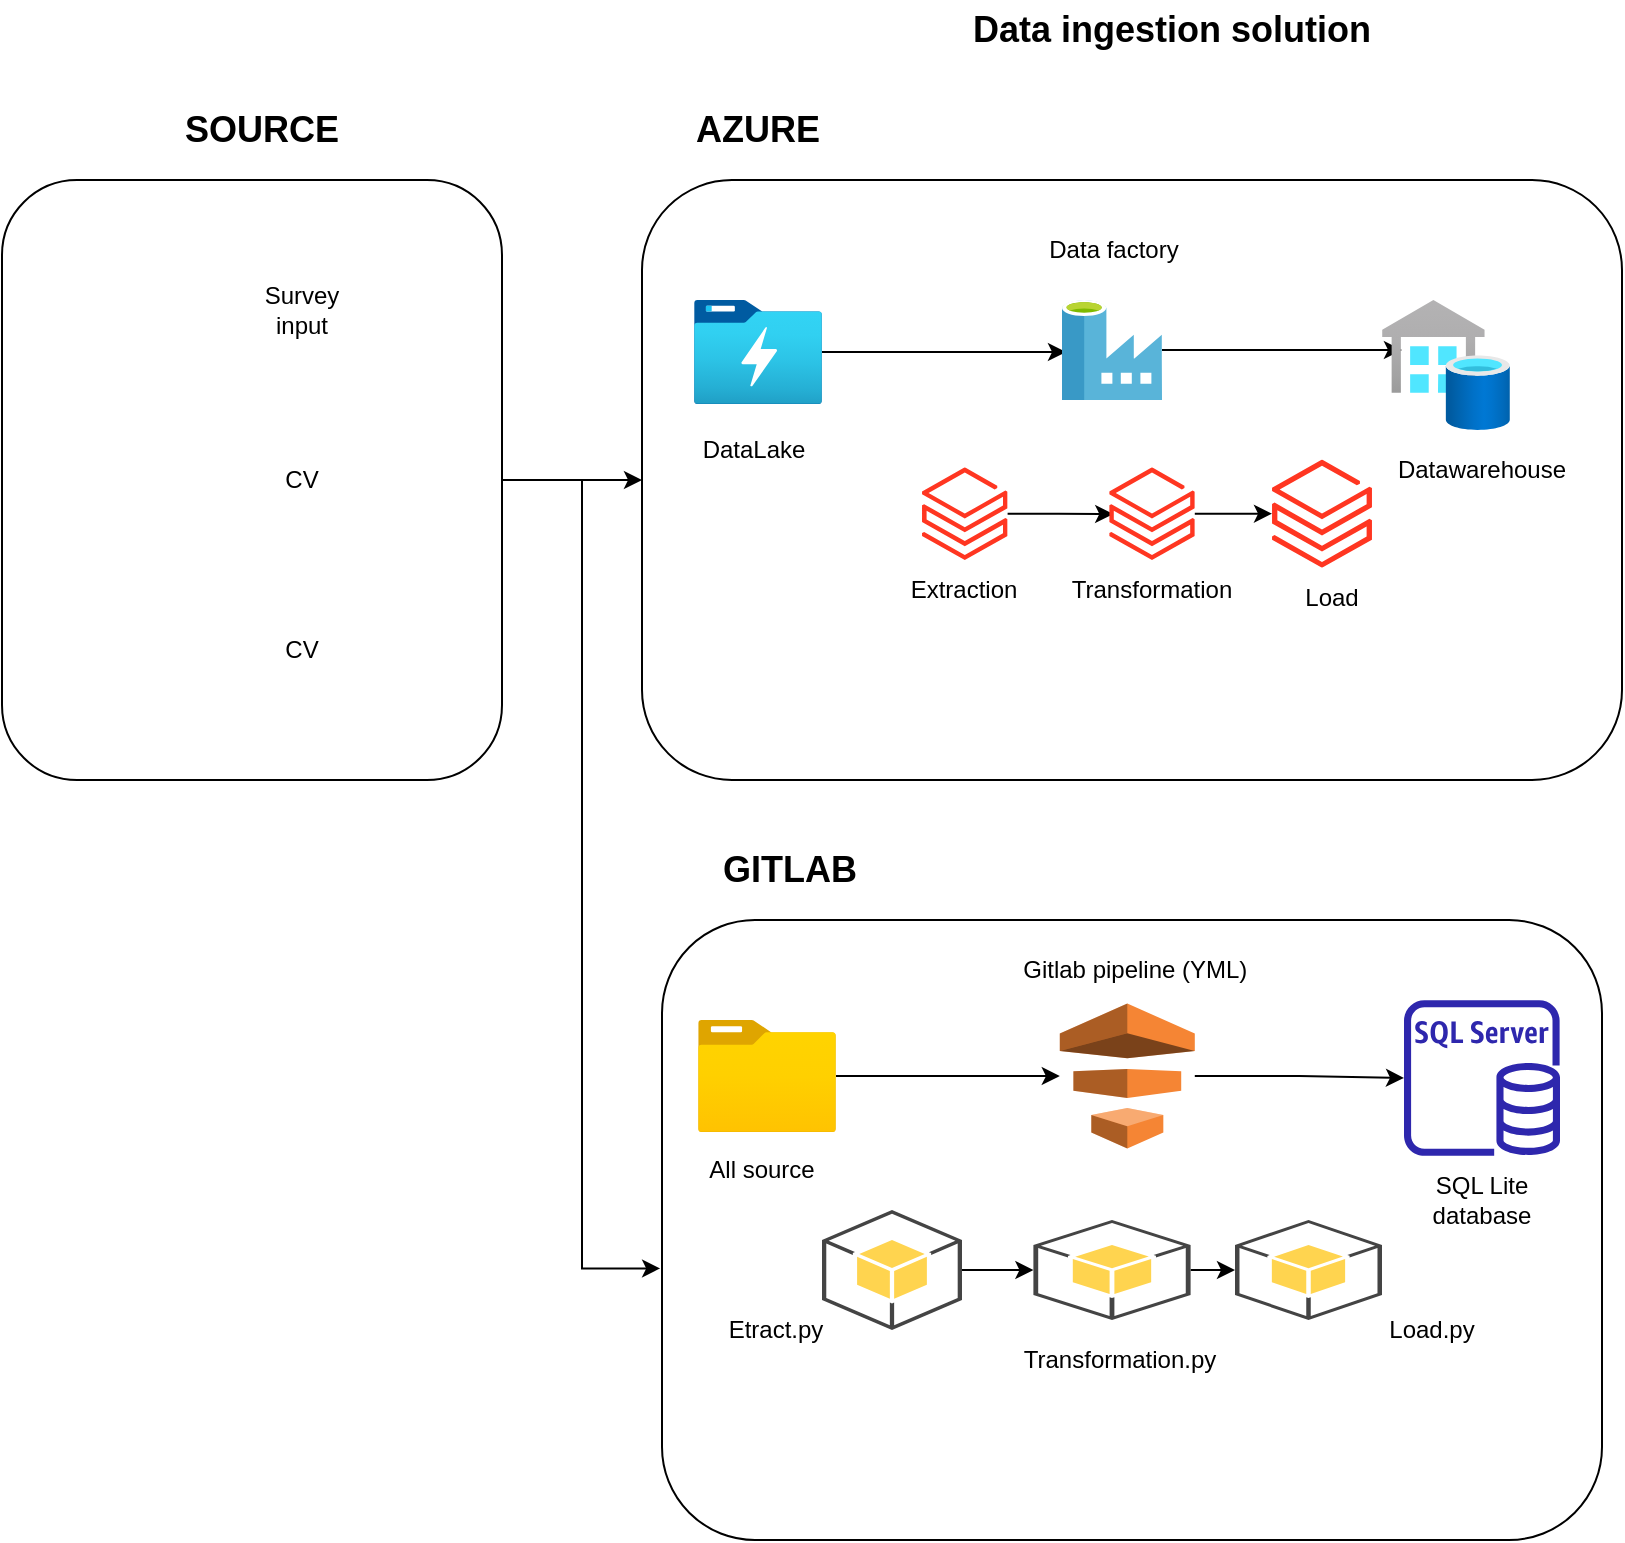 <mxfile version="21.7.2" type="device">
  <diagram name="Page-1" id="6pJ0-AzW8CNM2vYW4kGI">
    <mxGraphModel dx="1149" dy="1567" grid="1" gridSize="10" guides="1" tooltips="1" connect="1" arrows="1" fold="1" page="1" pageScale="1" pageWidth="850" pageHeight="1100" math="0" shadow="0">
      <root>
        <mxCell id="0" />
        <mxCell id="1" parent="0" />
        <mxCell id="H447cMF2xVYTT7RYKdKf-12" style="edgeStyle=orthogonalEdgeStyle;rounded=0;orthogonalLoop=1;jettySize=auto;html=1;entryX=0;entryY=0.5;entryDx=0;entryDy=0;" edge="1" parent="1" source="H447cMF2xVYTT7RYKdKf-7" target="H447cMF2xVYTT7RYKdKf-10">
          <mxGeometry relative="1" as="geometry" />
        </mxCell>
        <mxCell id="H447cMF2xVYTT7RYKdKf-64" style="edgeStyle=orthogonalEdgeStyle;rounded=0;orthogonalLoop=1;jettySize=auto;html=1;entryX=-0.002;entryY=0.562;entryDx=0;entryDy=0;entryPerimeter=0;" edge="1" parent="1" source="H447cMF2xVYTT7RYKdKf-7" target="H447cMF2xVYTT7RYKdKf-60">
          <mxGeometry relative="1" as="geometry" />
        </mxCell>
        <mxCell id="H447cMF2xVYTT7RYKdKf-7" value="" style="rounded=1;whiteSpace=wrap;html=1;" vertex="1" parent="1">
          <mxGeometry x="30" y="60" width="250" height="300" as="geometry" />
        </mxCell>
        <mxCell id="H447cMF2xVYTT7RYKdKf-10" value="" style="rounded=1;whiteSpace=wrap;html=1;" vertex="1" parent="1">
          <mxGeometry x="350" y="60" width="490" height="300" as="geometry" />
        </mxCell>
        <mxCell id="H447cMF2xVYTT7RYKdKf-22" value="&lt;font style=&quot;font-size: 18px;&quot;&gt;&lt;b&gt;SOURCE&lt;/b&gt;&lt;/font&gt;" style="text;strokeColor=none;align=center;fillColor=none;html=1;verticalAlign=middle;whiteSpace=wrap;rounded=0;" vertex="1" parent="1">
          <mxGeometry x="130" y="20" width="60" height="30" as="geometry" />
        </mxCell>
        <mxCell id="H447cMF2xVYTT7RYKdKf-28" value="" style="shape=image;html=1;verticalAlign=top;verticalLabelPosition=bottom;labelBackgroundColor=#ffffff;imageAspect=0;aspect=fixed;image=https://cdn3.iconfinder.com/data/icons/document-icons-2/30/647702-excel-128.png" vertex="1" parent="1">
          <mxGeometry x="50" y="90" width="70" height="70" as="geometry" />
        </mxCell>
        <mxCell id="H447cMF2xVYTT7RYKdKf-30" value="" style="shape=image;html=1;verticalAlign=top;verticalLabelPosition=bottom;labelBackgroundColor=#ffffff;imageAspect=0;aspect=fixed;image=https://cdn0.iconfinder.com/data/icons/logos-microsoft-office-365/128/Microsoft_Office_Mesa_de_trabajo_1-128.png" vertex="1" parent="1">
          <mxGeometry x="50" y="180" width="70" height="70" as="geometry" />
        </mxCell>
        <mxCell id="H447cMF2xVYTT7RYKdKf-31" value="" style="shape=image;html=1;verticalAlign=top;verticalLabelPosition=bottom;labelBackgroundColor=#ffffff;imageAspect=0;aspect=fixed;image=https://cdn4.iconfinder.com/data/icons/file-extensions-1/64/pdfs-128.png" vertex="1" parent="1">
          <mxGeometry x="60" y="260" width="70" height="70" as="geometry" />
        </mxCell>
        <mxCell id="H447cMF2xVYTT7RYKdKf-32" value="Survey input" style="text;strokeColor=none;align=center;fillColor=none;html=1;verticalAlign=middle;whiteSpace=wrap;rounded=0;" vertex="1" parent="1">
          <mxGeometry x="150" y="110" width="60" height="30" as="geometry" />
        </mxCell>
        <mxCell id="H447cMF2xVYTT7RYKdKf-33" value="CV" style="text;strokeColor=none;align=center;fillColor=none;html=1;verticalAlign=middle;whiteSpace=wrap;rounded=0;" vertex="1" parent="1">
          <mxGeometry x="150" y="195" width="60" height="30" as="geometry" />
        </mxCell>
        <mxCell id="H447cMF2xVYTT7RYKdKf-34" value="CV" style="text;strokeColor=none;align=center;fillColor=none;html=1;verticalAlign=middle;whiteSpace=wrap;rounded=0;" vertex="1" parent="1">
          <mxGeometry x="150" y="280" width="60" height="30" as="geometry" />
        </mxCell>
        <mxCell id="H447cMF2xVYTT7RYKdKf-35" value="&lt;b&gt;&lt;font style=&quot;font-size: 18px;&quot;&gt;Data ingestion solution&lt;/font&gt;&lt;/b&gt;" style="text;strokeColor=none;align=center;fillColor=none;html=1;verticalAlign=middle;whiteSpace=wrap;rounded=0;" vertex="1" parent="1">
          <mxGeometry x="500" y="-30" width="230" height="30" as="geometry" />
        </mxCell>
        <mxCell id="H447cMF2xVYTT7RYKdKf-36" value="&lt;font style=&quot;font-size: 18px;&quot;&gt;&lt;b&gt;AZURE&lt;/b&gt;&lt;/font&gt;" style="text;strokeColor=none;align=center;fillColor=none;html=1;verticalAlign=middle;whiteSpace=wrap;rounded=0;" vertex="1" parent="1">
          <mxGeometry x="378" y="20" width="60" height="30" as="geometry" />
        </mxCell>
        <mxCell id="H447cMF2xVYTT7RYKdKf-43" style="edgeStyle=orthogonalEdgeStyle;rounded=0;orthogonalLoop=1;jettySize=auto;html=1;entryX=0.04;entryY=0.52;entryDx=0;entryDy=0;entryPerimeter=0;" edge="1" parent="1" source="H447cMF2xVYTT7RYKdKf-39" target="H447cMF2xVYTT7RYKdKf-41">
          <mxGeometry relative="1" as="geometry" />
        </mxCell>
        <mxCell id="H447cMF2xVYTT7RYKdKf-39" value="" style="image;aspect=fixed;html=1;points=[];align=center;fontSize=12;image=img/lib/azure2/storage/Data_Lake_Storage_Gen1.svg;" vertex="1" parent="1">
          <mxGeometry x="376" y="120" width="64" height="52" as="geometry" />
        </mxCell>
        <mxCell id="H447cMF2xVYTT7RYKdKf-44" style="edgeStyle=orthogonalEdgeStyle;rounded=0;orthogonalLoop=1;jettySize=auto;html=1;entryX=0.156;entryY=0.385;entryDx=0;entryDy=0;entryPerimeter=0;" edge="1" parent="1" source="H447cMF2xVYTT7RYKdKf-41" target="H447cMF2xVYTT7RYKdKf-42">
          <mxGeometry relative="1" as="geometry" />
        </mxCell>
        <mxCell id="H447cMF2xVYTT7RYKdKf-41" value="" style="image;sketch=0;aspect=fixed;html=1;points=[];align=center;fontSize=12;image=img/lib/mscae/Data_Factory.svg;" vertex="1" parent="1">
          <mxGeometry x="560" y="120" width="50" height="50" as="geometry" />
        </mxCell>
        <mxCell id="H447cMF2xVYTT7RYKdKf-42" value="" style="image;aspect=fixed;html=1;points=[];align=center;fontSize=12;image=img/lib/azure2/integration/SQL_Data_Warehouses.svg;" vertex="1" parent="1">
          <mxGeometry x="720" y="120" width="64" height="65" as="geometry" />
        </mxCell>
        <mxCell id="H447cMF2xVYTT7RYKdKf-52" style="edgeStyle=orthogonalEdgeStyle;rounded=0;orthogonalLoop=1;jettySize=auto;html=1;entryX=0.047;entryY=0.504;entryDx=0;entryDy=0;entryPerimeter=0;" edge="1" parent="1" source="H447cMF2xVYTT7RYKdKf-45" target="H447cMF2xVYTT7RYKdKf-46">
          <mxGeometry relative="1" as="geometry" />
        </mxCell>
        <mxCell id="H447cMF2xVYTT7RYKdKf-45" value="" style="image;aspect=fixed;html=1;points=[];align=center;fontSize=12;image=img/lib/azure2/analytics/Azure_Databricks.svg;" vertex="1" parent="1">
          <mxGeometry x="490" y="203.66" width="42.8" height="46.34" as="geometry" />
        </mxCell>
        <mxCell id="H447cMF2xVYTT7RYKdKf-54" style="edgeStyle=orthogonalEdgeStyle;rounded=0;orthogonalLoop=1;jettySize=auto;html=1;" edge="1" parent="1" source="H447cMF2xVYTT7RYKdKf-46" target="H447cMF2xVYTT7RYKdKf-47">
          <mxGeometry relative="1" as="geometry" />
        </mxCell>
        <mxCell id="H447cMF2xVYTT7RYKdKf-46" value="" style="image;aspect=fixed;html=1;points=[];align=center;fontSize=12;image=img/lib/azure2/analytics/Azure_Databricks.svg;" vertex="1" parent="1">
          <mxGeometry x="583.6" y="203.66" width="42.8" height="46.34" as="geometry" />
        </mxCell>
        <mxCell id="H447cMF2xVYTT7RYKdKf-47" value="" style="image;aspect=fixed;html=1;points=[];align=center;fontSize=12;image=img/lib/azure2/analytics/Azure_Databricks.svg;" vertex="1" parent="1">
          <mxGeometry x="665" y="199.76" width="50" height="54.14" as="geometry" />
        </mxCell>
        <mxCell id="H447cMF2xVYTT7RYKdKf-48" value="Extraction" style="text;strokeColor=none;align=center;fillColor=none;html=1;verticalAlign=middle;whiteSpace=wrap;rounded=0;" vertex="1" parent="1">
          <mxGeometry x="481.4" y="250" width="60" height="30" as="geometry" />
        </mxCell>
        <mxCell id="H447cMF2xVYTT7RYKdKf-50" value="Transformation " style="text;strokeColor=none;align=center;fillColor=none;html=1;verticalAlign=middle;whiteSpace=wrap;rounded=0;" vertex="1" parent="1">
          <mxGeometry x="575" y="250" width="60" height="30" as="geometry" />
        </mxCell>
        <mxCell id="H447cMF2xVYTT7RYKdKf-51" value="Load" style="text;strokeColor=none;align=center;fillColor=none;html=1;verticalAlign=middle;whiteSpace=wrap;rounded=0;" vertex="1" parent="1">
          <mxGeometry x="665" y="253.9" width="60" height="30" as="geometry" />
        </mxCell>
        <mxCell id="H447cMF2xVYTT7RYKdKf-56" value="DataLake" style="text;strokeColor=none;align=center;fillColor=none;html=1;verticalAlign=middle;whiteSpace=wrap;rounded=0;" vertex="1" parent="1">
          <mxGeometry x="376" y="180" width="60" height="30" as="geometry" />
        </mxCell>
        <mxCell id="H447cMF2xVYTT7RYKdKf-57" value="Data factory " style="text;strokeColor=none;align=center;fillColor=none;html=1;verticalAlign=middle;whiteSpace=wrap;rounded=0;" vertex="1" parent="1">
          <mxGeometry x="546.4" y="80" width="80" height="30" as="geometry" />
        </mxCell>
        <mxCell id="H447cMF2xVYTT7RYKdKf-58" value="Datawarehouse" style="text;strokeColor=none;align=center;fillColor=none;html=1;verticalAlign=middle;whiteSpace=wrap;rounded=0;" vertex="1" parent="1">
          <mxGeometry x="740" y="190" width="60" height="30" as="geometry" />
        </mxCell>
        <mxCell id="H447cMF2xVYTT7RYKdKf-60" value="" style="rounded=1;whiteSpace=wrap;html=1;" vertex="1" parent="1">
          <mxGeometry x="360" y="430" width="470" height="310" as="geometry" />
        </mxCell>
        <mxCell id="H447cMF2xVYTT7RYKdKf-61" value="&lt;font style=&quot;font-size: 18px;&quot;&gt;&lt;b&gt;&lt;font&gt;GITLAB&lt;/font&gt;&lt;/b&gt;&lt;/font&gt; " style="text;strokeColor=none;align=center;fillColor=none;html=1;verticalAlign=middle;whiteSpace=wrap;rounded=0;" vertex="1" parent="1">
          <mxGeometry x="378" y="390" width="92" height="30" as="geometry" />
        </mxCell>
        <mxCell id="H447cMF2xVYTT7RYKdKf-70" style="edgeStyle=orthogonalEdgeStyle;rounded=0;orthogonalLoop=1;jettySize=auto;html=1;" edge="1" parent="1" source="H447cMF2xVYTT7RYKdKf-65" target="H447cMF2xVYTT7RYKdKf-67">
          <mxGeometry relative="1" as="geometry" />
        </mxCell>
        <mxCell id="H447cMF2xVYTT7RYKdKf-65" value="" style="image;aspect=fixed;html=1;points=[];align=center;fontSize=12;image=img/lib/azure2/general/Folder_Blank.svg;" vertex="1" parent="1">
          <mxGeometry x="378" y="480" width="69" height="56.0" as="geometry" />
        </mxCell>
        <mxCell id="H447cMF2xVYTT7RYKdKf-66" value="All source" style="text;strokeColor=none;align=center;fillColor=none;html=1;verticalAlign=middle;whiteSpace=wrap;rounded=0;" vertex="1" parent="1">
          <mxGeometry x="380" y="540" width="60" height="30" as="geometry" />
        </mxCell>
        <mxCell id="H447cMF2xVYTT7RYKdKf-71" value="" style="edgeStyle=orthogonalEdgeStyle;rounded=0;orthogonalLoop=1;jettySize=auto;html=1;" edge="1" parent="1" source="H447cMF2xVYTT7RYKdKf-67" target="H447cMF2xVYTT7RYKdKf-69">
          <mxGeometry relative="1" as="geometry" />
        </mxCell>
        <mxCell id="H447cMF2xVYTT7RYKdKf-67" value="" style="outlineConnect=0;dashed=0;verticalLabelPosition=bottom;verticalAlign=top;align=center;html=1;shape=mxgraph.aws3.data_pipeline;fillColor=#F58534;gradientColor=none;" vertex="1" parent="1">
          <mxGeometry x="558.9" y="471.75" width="67.5" height="72.5" as="geometry" />
        </mxCell>
        <mxCell id="H447cMF2xVYTT7RYKdKf-68" value="&amp;nbsp;Gitlab pipeline (YML)" style="text;strokeColor=none;align=center;fillColor=none;html=1;verticalAlign=middle;whiteSpace=wrap;rounded=0;" vertex="1" parent="1">
          <mxGeometry x="535" y="440" width="120" height="30" as="geometry" />
        </mxCell>
        <mxCell id="H447cMF2xVYTT7RYKdKf-69" value="" style="sketch=0;outlineConnect=0;fontColor=#232F3E;gradientColor=none;fillColor=#2E27AD;strokeColor=none;dashed=0;verticalLabelPosition=bottom;verticalAlign=top;align=center;html=1;fontSize=12;fontStyle=0;aspect=fixed;pointerEvents=1;shape=mxgraph.aws4.rds_sql_server_instance;" vertex="1" parent="1">
          <mxGeometry x="731" y="470" width="78" height="78" as="geometry" />
        </mxCell>
        <mxCell id="H447cMF2xVYTT7RYKdKf-72" value="SQL Lite database" style="text;strokeColor=none;align=center;fillColor=none;html=1;verticalAlign=middle;whiteSpace=wrap;rounded=0;" vertex="1" parent="1">
          <mxGeometry x="740" y="560" width="60" height="20" as="geometry" />
        </mxCell>
        <mxCell id="H447cMF2xVYTT7RYKdKf-77" style="edgeStyle=orthogonalEdgeStyle;rounded=0;orthogonalLoop=1;jettySize=auto;html=1;" edge="1" parent="1" source="H447cMF2xVYTT7RYKdKf-73" target="H447cMF2xVYTT7RYKdKf-75">
          <mxGeometry relative="1" as="geometry" />
        </mxCell>
        <mxCell id="H447cMF2xVYTT7RYKdKf-73" value="" style="outlineConnect=0;dashed=0;verticalLabelPosition=bottom;verticalAlign=top;align=center;html=1;shape=mxgraph.aws3.android;fillColor=#FFD44F;gradientColor=none;" vertex="1" parent="1">
          <mxGeometry x="440" y="575" width="70" height="60" as="geometry" />
        </mxCell>
        <mxCell id="H447cMF2xVYTT7RYKdKf-79" style="edgeStyle=orthogonalEdgeStyle;rounded=0;orthogonalLoop=1;jettySize=auto;html=1;entryX=0;entryY=0.5;entryDx=0;entryDy=0;entryPerimeter=0;" edge="1" parent="1" source="H447cMF2xVYTT7RYKdKf-75" target="H447cMF2xVYTT7RYKdKf-76">
          <mxGeometry relative="1" as="geometry" />
        </mxCell>
        <mxCell id="H447cMF2xVYTT7RYKdKf-75" value="" style="outlineConnect=0;dashed=0;verticalLabelPosition=bottom;verticalAlign=top;align=center;html=1;shape=mxgraph.aws3.android;fillColor=#FFD44F;gradientColor=none;" vertex="1" parent="1">
          <mxGeometry x="545.7" y="580" width="78.6" height="50" as="geometry" />
        </mxCell>
        <mxCell id="H447cMF2xVYTT7RYKdKf-76" value="" style="outlineConnect=0;dashed=0;verticalLabelPosition=bottom;verticalAlign=top;align=center;html=1;shape=mxgraph.aws3.android;fillColor=#FFD44F;gradientColor=none;" vertex="1" parent="1">
          <mxGeometry x="646.5" y="580" width="73.5" height="50" as="geometry" />
        </mxCell>
        <mxCell id="H447cMF2xVYTT7RYKdKf-80" value="Etract.py" style="text;strokeColor=none;align=center;fillColor=none;html=1;verticalAlign=middle;whiteSpace=wrap;rounded=0;" vertex="1" parent="1">
          <mxGeometry x="387" y="620" width="60" height="30" as="geometry" />
        </mxCell>
        <mxCell id="H447cMF2xVYTT7RYKdKf-82" value="Transformation.py" style="text;strokeColor=none;align=center;fillColor=none;html=1;verticalAlign=middle;whiteSpace=wrap;rounded=0;" vertex="1" parent="1">
          <mxGeometry x="558.9" y="635" width="60" height="30" as="geometry" />
        </mxCell>
        <mxCell id="H447cMF2xVYTT7RYKdKf-84" value="Load.py" style="text;strokeColor=none;align=center;fillColor=none;html=1;verticalAlign=middle;whiteSpace=wrap;rounded=0;" vertex="1" parent="1">
          <mxGeometry x="715" y="620" width="60" height="30" as="geometry" />
        </mxCell>
      </root>
    </mxGraphModel>
  </diagram>
</mxfile>
